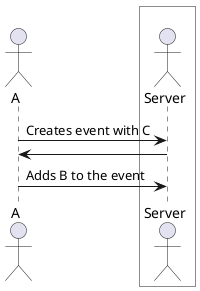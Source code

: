 @startuml

actor A
box " " #White
	actor Server
end box

A -> Server : Creates event with C
A <-Server
A -> Server: Adds B to the event

@enduml